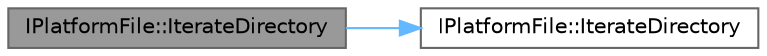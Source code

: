 digraph "IPlatformFile::IterateDirectory"
{
 // INTERACTIVE_SVG=YES
 // LATEX_PDF_SIZE
  bgcolor="transparent";
  edge [fontname=Helvetica,fontsize=10,labelfontname=Helvetica,labelfontsize=10];
  node [fontname=Helvetica,fontsize=10,shape=box,height=0.2,width=0.4];
  rankdir="LR";
  Node1 [id="Node000001",label="IPlatformFile::IterateDirectory",height=0.2,width=0.4,color="gray40", fillcolor="grey60", style="filled", fontcolor="black",tooltip="Call the visitor once for each file or directory in a single directory."];
  Node1 -> Node2 [id="edge1_Node000001_Node000002",color="steelblue1",style="solid",tooltip=" "];
  Node2 [id="Node000002",label="IPlatformFile::IterateDirectory",height=0.2,width=0.4,color="grey40", fillcolor="white", style="filled",URL="$de/d1e/classIPlatformFile.html#a7c51b99de0b5c96aa74dab0416291a6c",tooltip="Call the Visit function of the visitor once for each file or directory in a single directory."];
}
